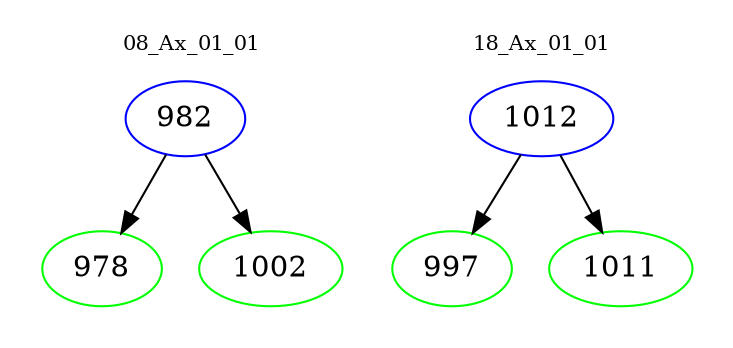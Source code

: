 digraph{
subgraph cluster_0 {
color = white
label = "08_Ax_01_01";
fontsize=10;
T0_982 [label="982", color="blue"]
T0_982 -> T0_978 [color="black"]
T0_978 [label="978", color="green"]
T0_982 -> T0_1002 [color="black"]
T0_1002 [label="1002", color="green"]
}
subgraph cluster_1 {
color = white
label = "18_Ax_01_01";
fontsize=10;
T1_1012 [label="1012", color="blue"]
T1_1012 -> T1_997 [color="black"]
T1_997 [label="997", color="green"]
T1_1012 -> T1_1011 [color="black"]
T1_1011 [label="1011", color="green"]
}
}
